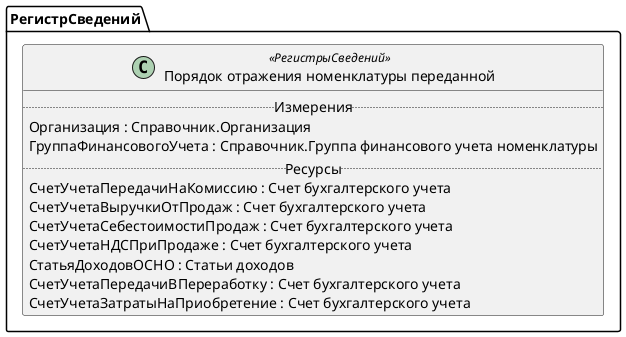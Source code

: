 ﻿@startuml ПорядокОтраженияНоменклатурыПереданной
'!include templates.wsd
'..\include templates.wsd
class РегистрСведений.ПорядокОтраженияНоменклатурыПереданной as "Порядок отражения номенклатуры переданной" <<РегистрыСведений>>
{
..Измерения..
Организация : Справочник.Организация
ГруппаФинансовогоУчета : Справочник.Группа финансового учета номенклатуры
..Ресурсы..
СчетУчетаПередачиНаКомиссию : Счет бухгалтерского учета
СчетУчетаВыручкиОтПродаж : Счет бухгалтерского учета
СчетУчетаСебестоимостиПродаж : Счет бухгалтерского учета
СчетУчетаНДСПриПродаже : Счет бухгалтерского учета
СтатьяДоходовОСНО : Статьи доходов
СчетУчетаПередачиВПереработку : Счет бухгалтерского учета
СчетУчетаЗатратыНаПриобретение : Счет бухгалтерского учета
}
@enduml
